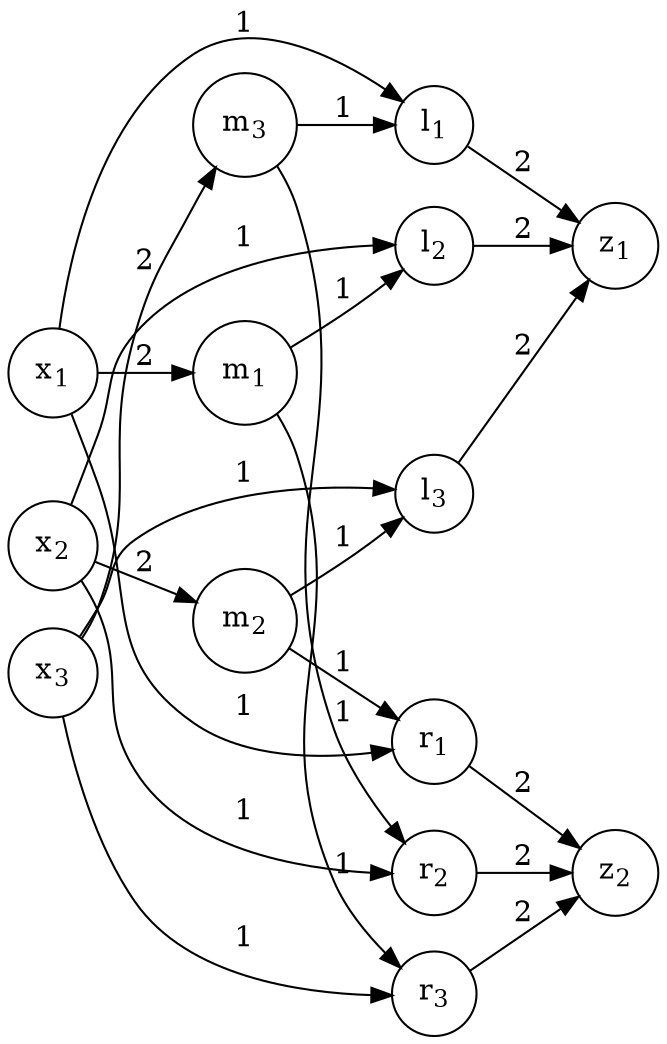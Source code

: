 digraph mcculloch_pitts {
	rankdir=LR;
	//splines=false;

	node [shape = circle];

	x_1 [label = <x<SUB>1</SUB>>, group=main]
	x_2 [label = <x<SUB>2</SUB>>, group=main]
	x_3 [label = <x<SUB>3</SUB>>, group=main]

	m_1 [label = <m<SUB>1</SUB>>]
	m_2 [label = <m<SUB>2</SUB>>]
	m_3 [label = <m<SUB>3</SUB>>]

	l_1 [label = <l<SUB>1</SUB>>, group=main]
	l_2 [label = <l<SUB>2</SUB>>, group=main]
	l_3 [label = <l<SUB>3</SUB>>, group=main]

	r_1 [label = <r<SUB>1</SUB>>, group=main]
	r_2 [label = <r<SUB>2</SUB>>, group=main]
	r_3 [label = <r<SUB>3</SUB>>, group=main]

	z_1 [label = <z<SUB>1</SUB>>, group=main]
	z_2 [label = <z<SUB>2</SUB>>, group=main]

	// Memorias
	x_1 -> 	m_1 [ label = 2 ]
	x_2 -> 	m_2 [ label = 2 ]
	x_3 -> 	m_3 [ label = 2 ]
	
	// Izquierda 
	x_1 -> l_1 [ label = 1 ]
	x_2 -> l_2 [ label = 1 ]
	x_3 -> l_3 [ label = 1 ]
	
	m_3 -> l_1 [ label = 1 ]
	m_1 -> l_2 [ label = 1 ]
	m_2 -> l_3 [ label = 1 ]

	// Derecha
	x_1 -> r_1 [ label = 1 ]
	x_2 -> r_2 [ label = 1 ]
	x_3 -> r_3 [ label = 1 ]
	
	m_2 -> r_1 [ label = 1 ]
	m_3 -> r_2 [ label = 1 ]
	m_1 -> r_3 [ label = 1 ]

	// Izquierda alguno
	l_1 -> z_1 [ label = 2 ]
	l_2 -> z_1 [ label = 2 ]
	l_3 -> z_1 [ label = 2 ]

	// Derecha alguno
	r_1 -> z_2 [ label = 2 ]
	r_2 -> z_2 [ label = 2 ]
	r_3 -> z_2 [ label = 2 ]


}

